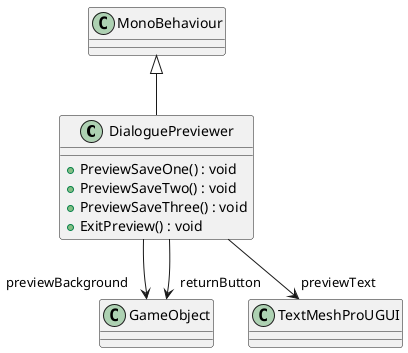 @startuml
class DialoguePreviewer {
    + PreviewSaveOne() : void
    + PreviewSaveTwo() : void
    + PreviewSaveThree() : void
    + ExitPreview() : void
}
MonoBehaviour <|-- DialoguePreviewer
DialoguePreviewer --> "previewBackground" GameObject
DialoguePreviewer --> "returnButton" GameObject
DialoguePreviewer --> "previewText" TextMeshProUGUI
@enduml
